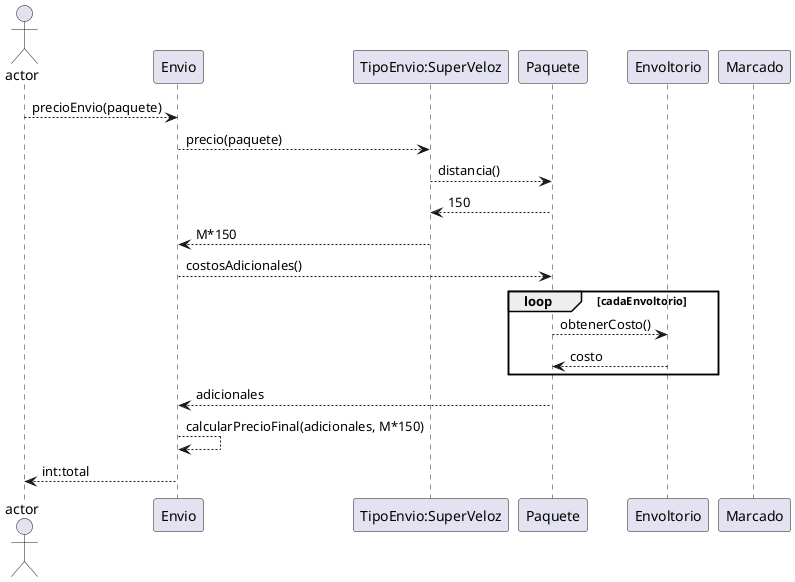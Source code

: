 @startuml
'https://plantuml.com/class-diagram

actor actor
participant Envio as envio order 1
participant Paquete as paquete order 3
participant "TipoEnvio:SuperVeloz" as tipo order 2
participant Envoltorio as envoltorio order 4
participant Marcado as marcado order 5


actor --> envio: precioEnvio(paquete)
envio --> tipo: precio(paquete)
tipo --> paquete: distancia()
return 150
tipo --> envio :M*150

envio --> paquete: costosAdicionales()
loop cadaEnvoltorio
    paquete --> envoltorio: obtenerCosto()
    return costo
end

paquete --> envio: adicionales

envio --> envio: calcularPrecioFinal(adicionales, M*150)
envio --> actor: int:total

@enduml